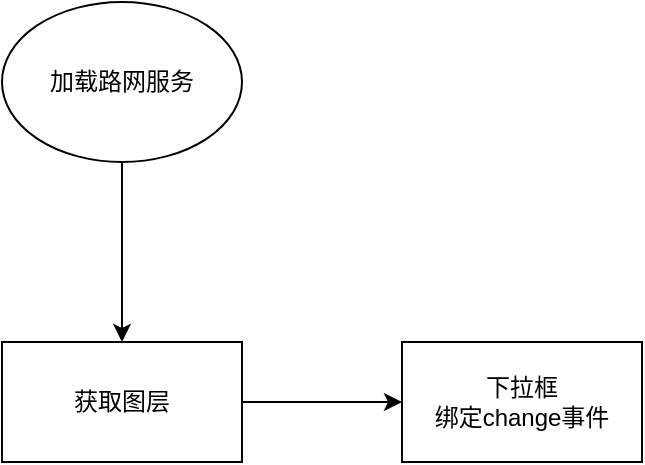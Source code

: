 <mxfile version="13.6.4" type="github">
  <diagram name="Page-1" id="74e2e168-ea6b-b213-b513-2b3c1d86103e">
    <mxGraphModel dx="1422" dy="839" grid="1" gridSize="10" guides="1" tooltips="1" connect="1" arrows="1" fold="1" page="1" pageScale="1" pageWidth="1100" pageHeight="850" background="#ffffff" math="0" shadow="0">
      <root>
        <mxCell id="0" />
        <mxCell id="1" parent="0" />
        <mxCell id="XUNvr__LL5xpsNMYC2iP-3" value="" style="edgeStyle=orthogonalEdgeStyle;rounded=0;orthogonalLoop=1;jettySize=auto;html=1;" edge="1" parent="1" source="XUNvr__LL5xpsNMYC2iP-1" target="XUNvr__LL5xpsNMYC2iP-2">
          <mxGeometry relative="1" as="geometry" />
        </mxCell>
        <mxCell id="XUNvr__LL5xpsNMYC2iP-1" value="加载路网服务" style="ellipse;whiteSpace=wrap;html=1;" vertex="1" parent="1">
          <mxGeometry x="360" y="170" width="120" height="80" as="geometry" />
        </mxCell>
        <mxCell id="XUNvr__LL5xpsNMYC2iP-5" value="" style="edgeStyle=orthogonalEdgeStyle;rounded=0;orthogonalLoop=1;jettySize=auto;html=1;" edge="1" parent="1" source="XUNvr__LL5xpsNMYC2iP-2" target="XUNvr__LL5xpsNMYC2iP-4">
          <mxGeometry relative="1" as="geometry" />
        </mxCell>
        <mxCell id="XUNvr__LL5xpsNMYC2iP-2" value="获取图层" style="whiteSpace=wrap;html=1;" vertex="1" parent="1">
          <mxGeometry x="360" y="340" width="120" height="60" as="geometry" />
        </mxCell>
        <mxCell id="XUNvr__LL5xpsNMYC2iP-4" value="下拉框&lt;br&gt;绑定change事件" style="whiteSpace=wrap;html=1;" vertex="1" parent="1">
          <mxGeometry x="560" y="340" width="120" height="60" as="geometry" />
        </mxCell>
      </root>
    </mxGraphModel>
  </diagram>
</mxfile>
